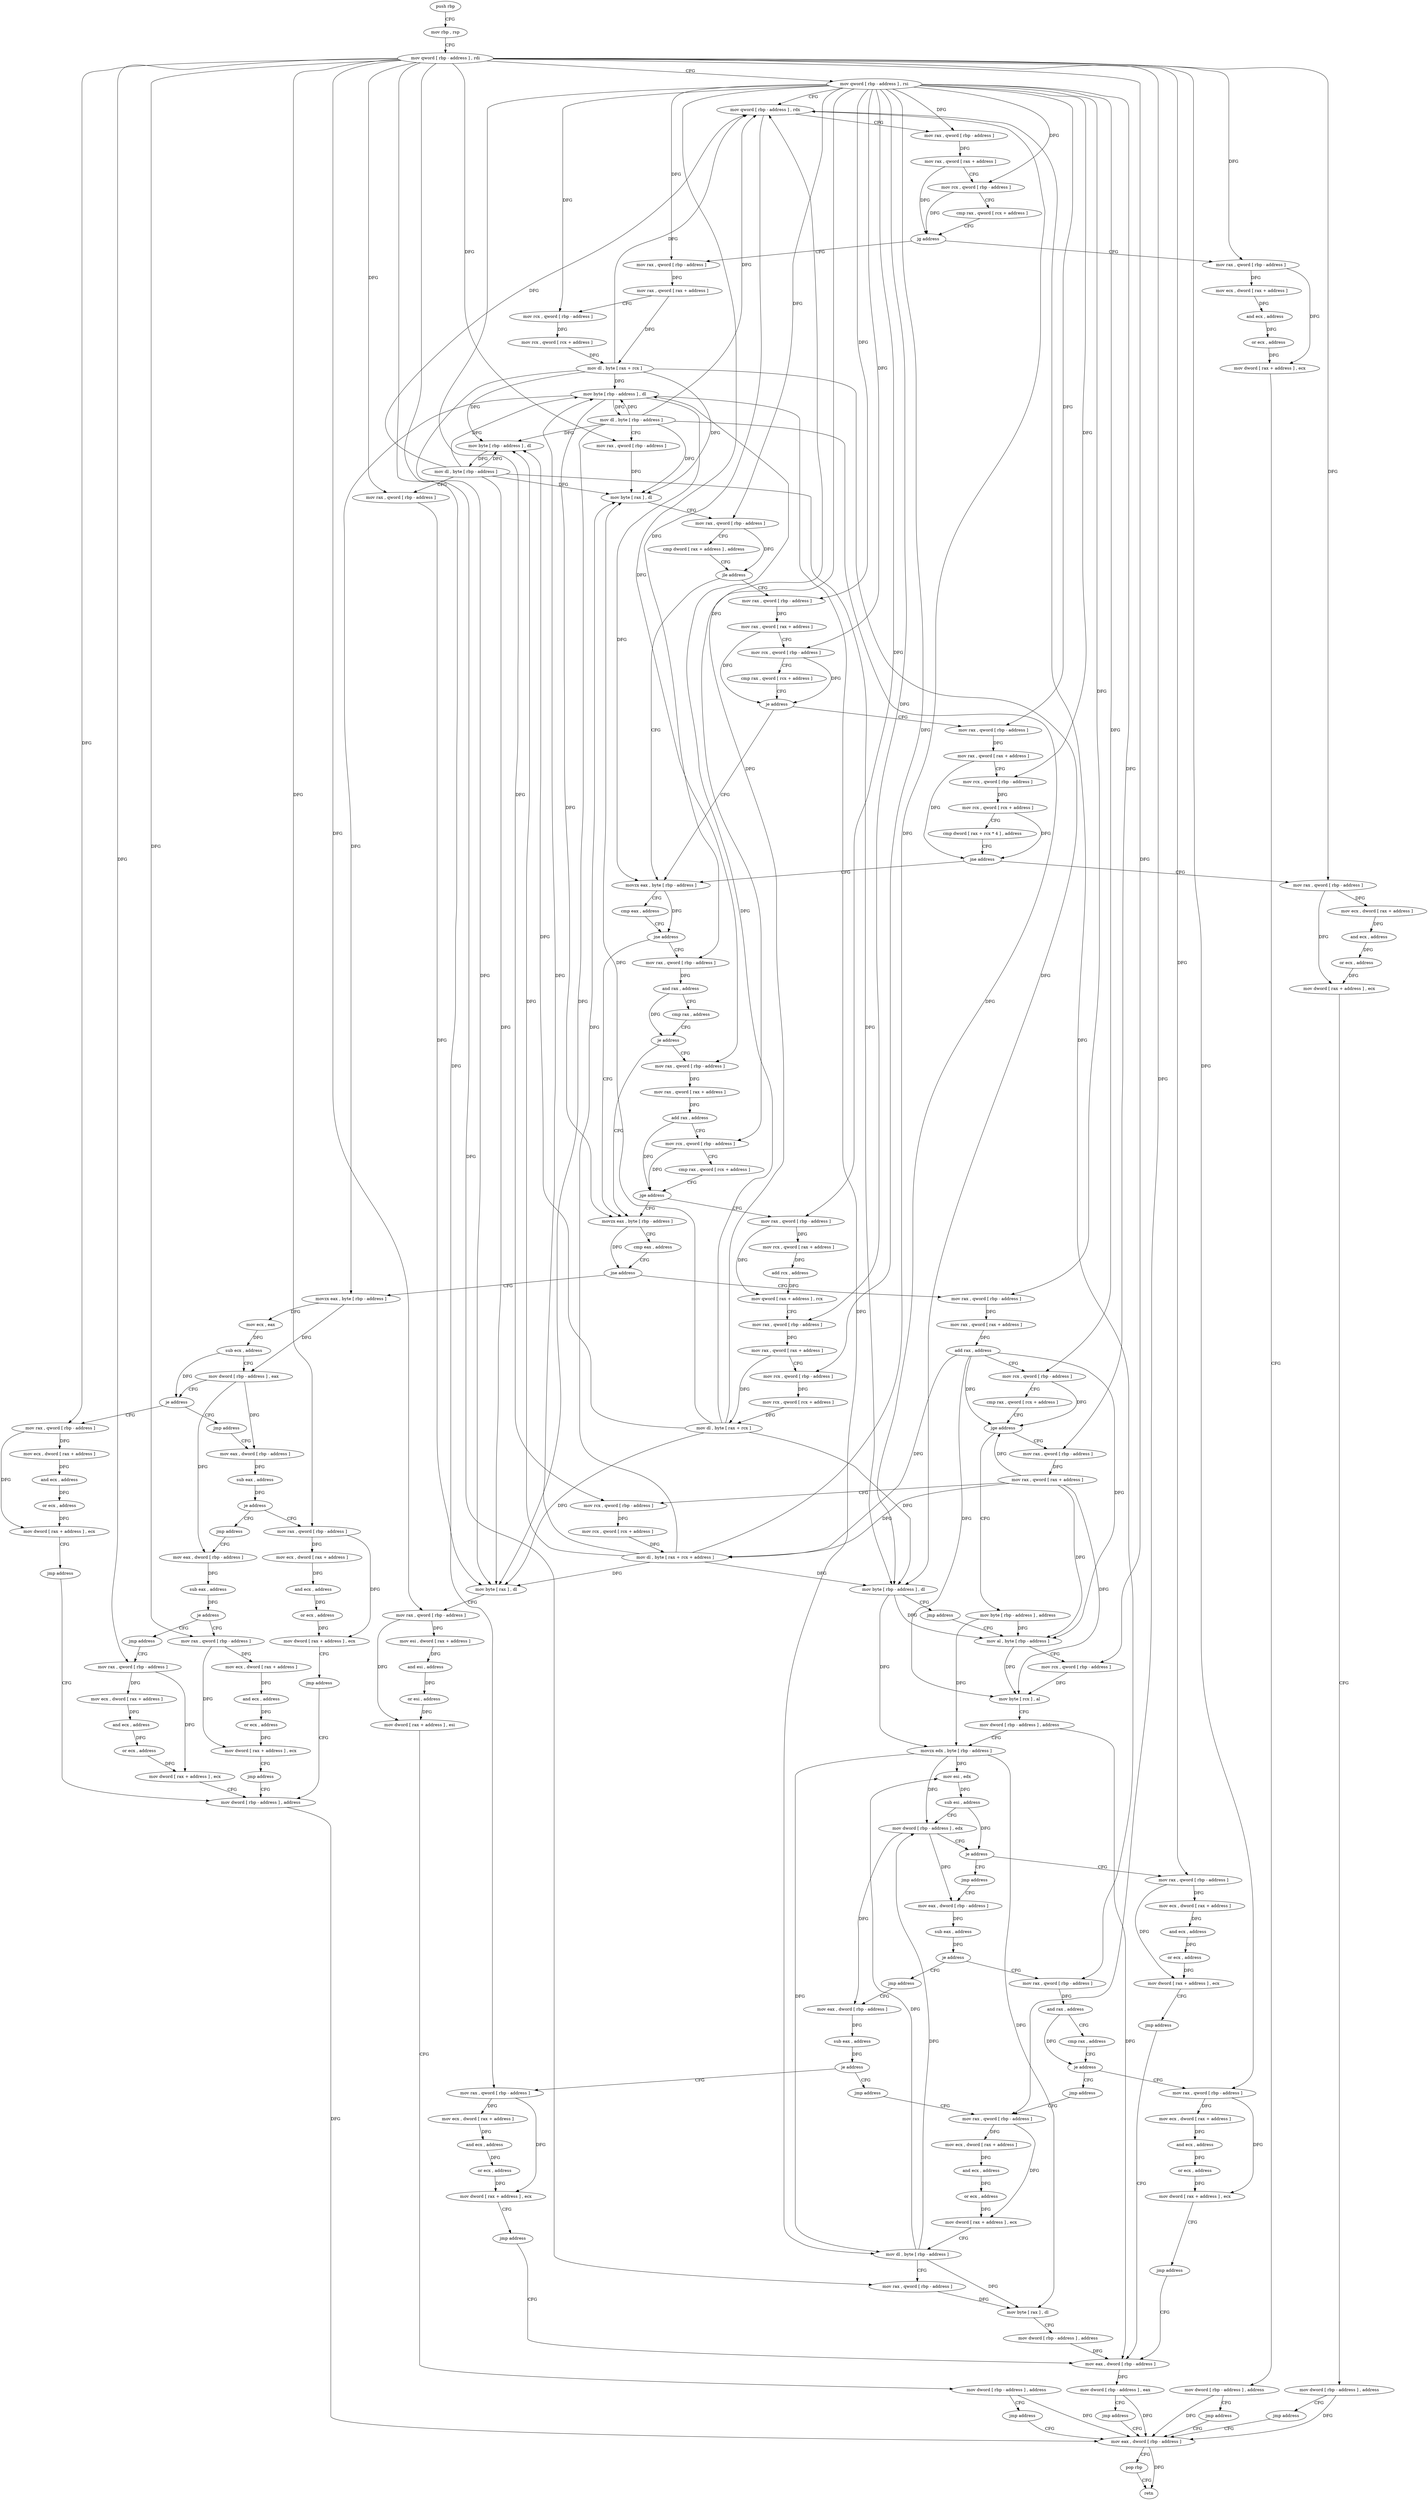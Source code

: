 digraph "func" {
"4260320" [label = "push rbp" ]
"4260321" [label = "mov rbp , rsp" ]
"4260324" [label = "mov qword [ rbp - address ] , rdi" ]
"4260328" [label = "mov qword [ rbp - address ] , rsi" ]
"4260332" [label = "mov qword [ rbp - address ] , rdx" ]
"4260336" [label = "mov rax , qword [ rbp - address ]" ]
"4260340" [label = "mov rax , qword [ rax + address ]" ]
"4260344" [label = "mov rcx , qword [ rbp - address ]" ]
"4260348" [label = "cmp rax , qword [ rcx + address ]" ]
"4260352" [label = "jg address" ]
"4260389" [label = "mov rax , qword [ rbp - address ]" ]
"4260358" [label = "mov rax , qword [ rbp - address ]" ]
"4260393" [label = "mov rax , qword [ rax + address ]" ]
"4260397" [label = "mov rcx , qword [ rbp - address ]" ]
"4260401" [label = "mov rcx , qword [ rcx + address ]" ]
"4260405" [label = "mov dl , byte [ rax + rcx ]" ]
"4260408" [label = "mov byte [ rbp - address ] , dl" ]
"4260411" [label = "mov dl , byte [ rbp - address ]" ]
"4260414" [label = "mov rax , qword [ rbp - address ]" ]
"4260418" [label = "mov byte [ rax ] , dl" ]
"4260420" [label = "mov rax , qword [ rbp - address ]" ]
"4260424" [label = "cmp dword [ rax + address ] , address" ]
"4260431" [label = "jle address" ]
"4260516" [label = "movzx eax , byte [ rbp - address ]" ]
"4260437" [label = "mov rax , qword [ rbp - address ]" ]
"4260362" [label = "mov ecx , dword [ rax + address ]" ]
"4260365" [label = "and ecx , address" ]
"4260371" [label = "or ecx , address" ]
"4260374" [label = "mov dword [ rax + address ] , ecx" ]
"4260377" [label = "mov dword [ rbp - address ] , address" ]
"4260384" [label = "jmp address" ]
"4261102" [label = "mov eax , dword [ rbp - address ]" ]
"4260520" [label = "cmp eax , address" ]
"4260523" [label = "jne address" ]
"4260658" [label = "movzx eax , byte [ rbp - address ]" ]
"4260529" [label = "mov rax , qword [ rbp - address ]" ]
"4260441" [label = "mov rax , qword [ rax + address ]" ]
"4260445" [label = "mov rcx , qword [ rbp - address ]" ]
"4260449" [label = "cmp rax , qword [ rcx + address ]" ]
"4260453" [label = "je address" ]
"4260459" [label = "mov rax , qword [ rbp - address ]" ]
"4261105" [label = "pop rbp" ]
"4261106" [label = "retn" ]
"4260662" [label = "cmp eax , address" ]
"4260665" [label = "jne address" ]
"4260947" [label = "movzx eax , byte [ rbp - address ]" ]
"4260671" [label = "mov rax , qword [ rbp - address ]" ]
"4260533" [label = "and rax , address" ]
"4260539" [label = "cmp rax , address" ]
"4260543" [label = "je address" ]
"4260549" [label = "mov rax , qword [ rbp - address ]" ]
"4260463" [label = "mov rax , qword [ rax + address ]" ]
"4260467" [label = "mov rcx , qword [ rbp - address ]" ]
"4260471" [label = "mov rcx , qword [ rcx + address ]" ]
"4260475" [label = "cmp dword [ rax + rcx * 4 ] , address" ]
"4260479" [label = "jne address" ]
"4260485" [label = "mov rax , qword [ rbp - address ]" ]
"4260951" [label = "mov ecx , eax" ]
"4260953" [label = "sub ecx , address" ]
"4260956" [label = "mov dword [ rbp - address ] , eax" ]
"4260959" [label = "je address" ]
"4261004" [label = "mov rax , qword [ rbp - address ]" ]
"4260965" [label = "jmp address" ]
"4260675" [label = "mov rax , qword [ rax + address ]" ]
"4260679" [label = "add rax , address" ]
"4260685" [label = "mov rcx , qword [ rbp - address ]" ]
"4260689" [label = "cmp rax , qword [ rcx + address ]" ]
"4260693" [label = "jge address" ]
"4260727" [label = "mov byte [ rbp - address ] , address" ]
"4260699" [label = "mov rax , qword [ rbp - address ]" ]
"4260553" [label = "mov rax , qword [ rax + address ]" ]
"4260557" [label = "add rax , address" ]
"4260563" [label = "mov rcx , qword [ rbp - address ]" ]
"4260567" [label = "cmp rax , qword [ rcx + address ]" ]
"4260571" [label = "jge address" ]
"4260577" [label = "mov rax , qword [ rbp - address ]" ]
"4260489" [label = "mov ecx , dword [ rax + address ]" ]
"4260492" [label = "and ecx , address" ]
"4260498" [label = "or ecx , address" ]
"4260501" [label = "mov dword [ rax + address ] , ecx" ]
"4260504" [label = "mov dword [ rbp - address ] , address" ]
"4260511" [label = "jmp address" ]
"4261008" [label = "mov ecx , dword [ rax + address ]" ]
"4261011" [label = "and ecx , address" ]
"4261017" [label = "or ecx , address" ]
"4261020" [label = "mov dword [ rax + address ] , ecx" ]
"4261023" [label = "jmp address" ]
"4261095" [label = "mov dword [ rbp - address ] , address" ]
"4260970" [label = "mov eax , dword [ rbp - address ]" ]
"4260731" [label = "mov al , byte [ rbp - address ]" ]
"4260703" [label = "mov rax , qword [ rax + address ]" ]
"4260707" [label = "mov rcx , qword [ rbp - address ]" ]
"4260711" [label = "mov rcx , qword [ rcx + address ]" ]
"4260715" [label = "mov dl , byte [ rax + rcx + address ]" ]
"4260719" [label = "mov byte [ rbp - address ] , dl" ]
"4260722" [label = "jmp address" ]
"4260581" [label = "mov rcx , qword [ rax + address ]" ]
"4260585" [label = "add rcx , address" ]
"4260592" [label = "mov qword [ rax + address ] , rcx" ]
"4260596" [label = "mov rax , qword [ rbp - address ]" ]
"4260600" [label = "mov rax , qword [ rax + address ]" ]
"4260604" [label = "mov rcx , qword [ rbp - address ]" ]
"4260608" [label = "mov rcx , qword [ rcx + address ]" ]
"4260612" [label = "mov dl , byte [ rax + rcx ]" ]
"4260615" [label = "mov byte [ rbp - address ] , dl" ]
"4260618" [label = "mov dl , byte [ rbp - address ]" ]
"4260621" [label = "mov rax , qword [ rbp - address ]" ]
"4260625" [label = "mov byte [ rax ] , dl" ]
"4260627" [label = "mov rax , qword [ rbp - address ]" ]
"4260631" [label = "mov esi , dword [ rax + address ]" ]
"4260634" [label = "and esi , address" ]
"4260640" [label = "or esi , address" ]
"4260643" [label = "mov dword [ rax + address ] , esi" ]
"4260646" [label = "mov dword [ rbp - address ] , address" ]
"4260653" [label = "jmp address" ]
"4260973" [label = "sub eax , address" ]
"4260976" [label = "je address" ]
"4261028" [label = "mov rax , qword [ rbp - address ]" ]
"4260982" [label = "jmp address" ]
"4260804" [label = "mov rax , qword [ rbp - address ]" ]
"4260808" [label = "mov ecx , dword [ rax + address ]" ]
"4260811" [label = "and ecx , address" ]
"4260817" [label = "or ecx , address" ]
"4260820" [label = "mov dword [ rax + address ] , ecx" ]
"4260823" [label = "jmp address" ]
"4260936" [label = "mov eax , dword [ rbp - address ]" ]
"4260765" [label = "jmp address" ]
"4260770" [label = "mov eax , dword [ rbp - address ]" ]
"4260734" [label = "mov rcx , qword [ rbp - address ]" ]
"4260738" [label = "mov byte [ rcx ] , al" ]
"4260740" [label = "mov dword [ rbp - address ] , address" ]
"4260747" [label = "movzx edx , byte [ rbp - address ]" ]
"4260751" [label = "mov esi , edx" ]
"4260753" [label = "sub esi , address" ]
"4260756" [label = "mov dword [ rbp - address ] , edx" ]
"4260759" [label = "je address" ]
"4261032" [label = "mov ecx , dword [ rax + address ]" ]
"4261035" [label = "and ecx , address" ]
"4261041" [label = "or ecx , address" ]
"4261044" [label = "mov dword [ rax + address ] , ecx" ]
"4261047" [label = "jmp address" ]
"4260987" [label = "mov eax , dword [ rbp - address ]" ]
"4260939" [label = "mov dword [ rbp - address ] , eax" ]
"4260942" [label = "jmp address" ]
"4260773" [label = "sub eax , address" ]
"4260776" [label = "je address" ]
"4260852" [label = "mov rax , qword [ rbp - address ]" ]
"4260782" [label = "jmp address" ]
"4260990" [label = "sub eax , address" ]
"4260993" [label = "je address" ]
"4261052" [label = "mov rax , qword [ rbp - address ]" ]
"4260999" [label = "jmp address" ]
"4260856" [label = "and rax , address" ]
"4260862" [label = "cmp rax , address" ]
"4260866" [label = "je address" ]
"4260896" [label = "jmp address" ]
"4260872" [label = "mov rax , qword [ rbp - address ]" ]
"4260787" [label = "mov eax , dword [ rbp - address ]" ]
"4261056" [label = "mov ecx , dword [ rax + address ]" ]
"4261059" [label = "and ecx , address" ]
"4261065" [label = "or ecx , address" ]
"4261068" [label = "mov dword [ rax + address ] , ecx" ]
"4261071" [label = "jmp address" ]
"4261076" [label = "mov rax , qword [ rbp - address ]" ]
"4260901" [label = "mov rax , qword [ rbp - address ]" ]
"4260876" [label = "mov ecx , dword [ rax + address ]" ]
"4260879" [label = "and ecx , address" ]
"4260885" [label = "or ecx , address" ]
"4260888" [label = "mov dword [ rax + address ] , ecx" ]
"4260891" [label = "jmp address" ]
"4260790" [label = "sub eax , address" ]
"4260793" [label = "je address" ]
"4260828" [label = "mov rax , qword [ rbp - address ]" ]
"4260799" [label = "jmp address" ]
"4261080" [label = "mov ecx , dword [ rax + address ]" ]
"4261083" [label = "and ecx , address" ]
"4261089" [label = "or ecx , address" ]
"4261092" [label = "mov dword [ rax + address ] , ecx" ]
"4260905" [label = "mov ecx , dword [ rax + address ]" ]
"4260908" [label = "and ecx , address" ]
"4260914" [label = "or ecx , address" ]
"4260917" [label = "mov dword [ rax + address ] , ecx" ]
"4260920" [label = "mov dl , byte [ rbp - address ]" ]
"4260923" [label = "mov rax , qword [ rbp - address ]" ]
"4260927" [label = "mov byte [ rax ] , dl" ]
"4260929" [label = "mov dword [ rbp - address ] , address" ]
"4260832" [label = "mov ecx , dword [ rax + address ]" ]
"4260835" [label = "and ecx , address" ]
"4260841" [label = "or ecx , address" ]
"4260844" [label = "mov dword [ rax + address ] , ecx" ]
"4260847" [label = "jmp address" ]
"4260320" -> "4260321" [ label = "CFG" ]
"4260321" -> "4260324" [ label = "CFG" ]
"4260324" -> "4260328" [ label = "CFG" ]
"4260324" -> "4260414" [ label = "DFG" ]
"4260324" -> "4260358" [ label = "DFG" ]
"4260324" -> "4260485" [ label = "DFG" ]
"4260324" -> "4261004" [ label = "DFG" ]
"4260324" -> "4260621" [ label = "DFG" ]
"4260324" -> "4260627" [ label = "DFG" ]
"4260324" -> "4260734" [ label = "DFG" ]
"4260324" -> "4261028" [ label = "DFG" ]
"4260324" -> "4260804" [ label = "DFG" ]
"4260324" -> "4261052" [ label = "DFG" ]
"4260324" -> "4261076" [ label = "DFG" ]
"4260324" -> "4260872" [ label = "DFG" ]
"4260324" -> "4260901" [ label = "DFG" ]
"4260324" -> "4260923" [ label = "DFG" ]
"4260324" -> "4260828" [ label = "DFG" ]
"4260328" -> "4260332" [ label = "CFG" ]
"4260328" -> "4260336" [ label = "DFG" ]
"4260328" -> "4260344" [ label = "DFG" ]
"4260328" -> "4260389" [ label = "DFG" ]
"4260328" -> "4260397" [ label = "DFG" ]
"4260328" -> "4260420" [ label = "DFG" ]
"4260328" -> "4260437" [ label = "DFG" ]
"4260328" -> "4260445" [ label = "DFG" ]
"4260328" -> "4260459" [ label = "DFG" ]
"4260328" -> "4260467" [ label = "DFG" ]
"4260328" -> "4260671" [ label = "DFG" ]
"4260328" -> "4260685" [ label = "DFG" ]
"4260328" -> "4260549" [ label = "DFG" ]
"4260328" -> "4260563" [ label = "DFG" ]
"4260328" -> "4260699" [ label = "DFG" ]
"4260328" -> "4260707" [ label = "DFG" ]
"4260328" -> "4260577" [ label = "DFG" ]
"4260328" -> "4260596" [ label = "DFG" ]
"4260328" -> "4260604" [ label = "DFG" ]
"4260332" -> "4260336" [ label = "CFG" ]
"4260332" -> "4260529" [ label = "DFG" ]
"4260332" -> "4260852" [ label = "DFG" ]
"4260336" -> "4260340" [ label = "DFG" ]
"4260340" -> "4260344" [ label = "CFG" ]
"4260340" -> "4260352" [ label = "DFG" ]
"4260344" -> "4260348" [ label = "CFG" ]
"4260344" -> "4260352" [ label = "DFG" ]
"4260348" -> "4260352" [ label = "CFG" ]
"4260352" -> "4260389" [ label = "CFG" ]
"4260352" -> "4260358" [ label = "CFG" ]
"4260389" -> "4260393" [ label = "DFG" ]
"4260358" -> "4260362" [ label = "DFG" ]
"4260358" -> "4260374" [ label = "DFG" ]
"4260393" -> "4260397" [ label = "CFG" ]
"4260393" -> "4260405" [ label = "DFG" ]
"4260397" -> "4260401" [ label = "DFG" ]
"4260401" -> "4260405" [ label = "DFG" ]
"4260405" -> "4260408" [ label = "DFG" ]
"4260405" -> "4260332" [ label = "DFG" ]
"4260405" -> "4260418" [ label = "DFG" ]
"4260405" -> "4260719" [ label = "DFG" ]
"4260405" -> "4260615" [ label = "DFG" ]
"4260405" -> "4260625" [ label = "DFG" ]
"4260408" -> "4260411" [ label = "DFG" ]
"4260408" -> "4260516" [ label = "DFG" ]
"4260408" -> "4260658" [ label = "DFG" ]
"4260408" -> "4260947" [ label = "DFG" ]
"4260408" -> "4260920" [ label = "DFG" ]
"4260411" -> "4260414" [ label = "CFG" ]
"4260411" -> "4260332" [ label = "DFG" ]
"4260411" -> "4260408" [ label = "DFG" ]
"4260411" -> "4260418" [ label = "DFG" ]
"4260411" -> "4260719" [ label = "DFG" ]
"4260411" -> "4260615" [ label = "DFG" ]
"4260411" -> "4260625" [ label = "DFG" ]
"4260414" -> "4260418" [ label = "DFG" ]
"4260418" -> "4260420" [ label = "CFG" ]
"4260420" -> "4260424" [ label = "CFG" ]
"4260420" -> "4260431" [ label = "DFG" ]
"4260424" -> "4260431" [ label = "CFG" ]
"4260431" -> "4260516" [ label = "CFG" ]
"4260431" -> "4260437" [ label = "CFG" ]
"4260516" -> "4260520" [ label = "CFG" ]
"4260516" -> "4260523" [ label = "DFG" ]
"4260437" -> "4260441" [ label = "DFG" ]
"4260362" -> "4260365" [ label = "DFG" ]
"4260365" -> "4260371" [ label = "DFG" ]
"4260371" -> "4260374" [ label = "DFG" ]
"4260374" -> "4260377" [ label = "CFG" ]
"4260377" -> "4260384" [ label = "CFG" ]
"4260377" -> "4261102" [ label = "DFG" ]
"4260384" -> "4261102" [ label = "CFG" ]
"4261102" -> "4261105" [ label = "CFG" ]
"4261102" -> "4261106" [ label = "DFG" ]
"4260520" -> "4260523" [ label = "CFG" ]
"4260523" -> "4260658" [ label = "CFG" ]
"4260523" -> "4260529" [ label = "CFG" ]
"4260658" -> "4260662" [ label = "CFG" ]
"4260658" -> "4260665" [ label = "DFG" ]
"4260529" -> "4260533" [ label = "DFG" ]
"4260441" -> "4260445" [ label = "CFG" ]
"4260441" -> "4260453" [ label = "DFG" ]
"4260445" -> "4260449" [ label = "CFG" ]
"4260445" -> "4260453" [ label = "DFG" ]
"4260449" -> "4260453" [ label = "CFG" ]
"4260453" -> "4260516" [ label = "CFG" ]
"4260453" -> "4260459" [ label = "CFG" ]
"4260459" -> "4260463" [ label = "DFG" ]
"4261105" -> "4261106" [ label = "CFG" ]
"4260662" -> "4260665" [ label = "CFG" ]
"4260665" -> "4260947" [ label = "CFG" ]
"4260665" -> "4260671" [ label = "CFG" ]
"4260947" -> "4260951" [ label = "DFG" ]
"4260947" -> "4260956" [ label = "DFG" ]
"4260671" -> "4260675" [ label = "DFG" ]
"4260533" -> "4260539" [ label = "CFG" ]
"4260533" -> "4260543" [ label = "DFG" ]
"4260539" -> "4260543" [ label = "CFG" ]
"4260543" -> "4260658" [ label = "CFG" ]
"4260543" -> "4260549" [ label = "CFG" ]
"4260549" -> "4260553" [ label = "DFG" ]
"4260463" -> "4260467" [ label = "CFG" ]
"4260463" -> "4260479" [ label = "DFG" ]
"4260467" -> "4260471" [ label = "DFG" ]
"4260471" -> "4260475" [ label = "CFG" ]
"4260471" -> "4260479" [ label = "DFG" ]
"4260475" -> "4260479" [ label = "CFG" ]
"4260479" -> "4260516" [ label = "CFG" ]
"4260479" -> "4260485" [ label = "CFG" ]
"4260485" -> "4260489" [ label = "DFG" ]
"4260485" -> "4260501" [ label = "DFG" ]
"4260951" -> "4260953" [ label = "DFG" ]
"4260953" -> "4260956" [ label = "CFG" ]
"4260953" -> "4260959" [ label = "DFG" ]
"4260956" -> "4260959" [ label = "CFG" ]
"4260956" -> "4260970" [ label = "DFG" ]
"4260956" -> "4260987" [ label = "DFG" ]
"4260959" -> "4261004" [ label = "CFG" ]
"4260959" -> "4260965" [ label = "CFG" ]
"4261004" -> "4261008" [ label = "DFG" ]
"4261004" -> "4261020" [ label = "DFG" ]
"4260965" -> "4260970" [ label = "CFG" ]
"4260675" -> "4260679" [ label = "DFG" ]
"4260679" -> "4260685" [ label = "CFG" ]
"4260679" -> "4260693" [ label = "DFG" ]
"4260679" -> "4260715" [ label = "DFG" ]
"4260679" -> "4260731" [ label = "DFG" ]
"4260679" -> "4260738" [ label = "DFG" ]
"4260685" -> "4260689" [ label = "CFG" ]
"4260685" -> "4260693" [ label = "DFG" ]
"4260689" -> "4260693" [ label = "CFG" ]
"4260693" -> "4260727" [ label = "CFG" ]
"4260693" -> "4260699" [ label = "CFG" ]
"4260727" -> "4260731" [ label = "DFG" ]
"4260727" -> "4260747" [ label = "DFG" ]
"4260699" -> "4260703" [ label = "DFG" ]
"4260553" -> "4260557" [ label = "DFG" ]
"4260557" -> "4260563" [ label = "CFG" ]
"4260557" -> "4260571" [ label = "DFG" ]
"4260563" -> "4260567" [ label = "CFG" ]
"4260563" -> "4260571" [ label = "DFG" ]
"4260567" -> "4260571" [ label = "CFG" ]
"4260571" -> "4260658" [ label = "CFG" ]
"4260571" -> "4260577" [ label = "CFG" ]
"4260577" -> "4260581" [ label = "DFG" ]
"4260577" -> "4260592" [ label = "DFG" ]
"4260489" -> "4260492" [ label = "DFG" ]
"4260492" -> "4260498" [ label = "DFG" ]
"4260498" -> "4260501" [ label = "DFG" ]
"4260501" -> "4260504" [ label = "CFG" ]
"4260504" -> "4260511" [ label = "CFG" ]
"4260504" -> "4261102" [ label = "DFG" ]
"4260511" -> "4261102" [ label = "CFG" ]
"4261008" -> "4261011" [ label = "DFG" ]
"4261011" -> "4261017" [ label = "DFG" ]
"4261017" -> "4261020" [ label = "DFG" ]
"4261020" -> "4261023" [ label = "CFG" ]
"4261023" -> "4261095" [ label = "CFG" ]
"4261095" -> "4261102" [ label = "DFG" ]
"4260970" -> "4260973" [ label = "DFG" ]
"4260731" -> "4260734" [ label = "CFG" ]
"4260731" -> "4260738" [ label = "DFG" ]
"4260703" -> "4260707" [ label = "CFG" ]
"4260703" -> "4260693" [ label = "DFG" ]
"4260703" -> "4260715" [ label = "DFG" ]
"4260703" -> "4260731" [ label = "DFG" ]
"4260703" -> "4260738" [ label = "DFG" ]
"4260707" -> "4260711" [ label = "DFG" ]
"4260711" -> "4260715" [ label = "DFG" ]
"4260715" -> "4260719" [ label = "DFG" ]
"4260715" -> "4260332" [ label = "DFG" ]
"4260715" -> "4260408" [ label = "DFG" ]
"4260715" -> "4260418" [ label = "DFG" ]
"4260715" -> "4260615" [ label = "DFG" ]
"4260715" -> "4260625" [ label = "DFG" ]
"4260719" -> "4260722" [ label = "CFG" ]
"4260719" -> "4260731" [ label = "DFG" ]
"4260719" -> "4260747" [ label = "DFG" ]
"4260722" -> "4260731" [ label = "CFG" ]
"4260581" -> "4260585" [ label = "DFG" ]
"4260585" -> "4260592" [ label = "DFG" ]
"4260592" -> "4260596" [ label = "CFG" ]
"4260596" -> "4260600" [ label = "DFG" ]
"4260600" -> "4260604" [ label = "CFG" ]
"4260600" -> "4260612" [ label = "DFG" ]
"4260604" -> "4260608" [ label = "DFG" ]
"4260608" -> "4260612" [ label = "DFG" ]
"4260612" -> "4260615" [ label = "DFG" ]
"4260612" -> "4260332" [ label = "DFG" ]
"4260612" -> "4260408" [ label = "DFG" ]
"4260612" -> "4260418" [ label = "DFG" ]
"4260612" -> "4260719" [ label = "DFG" ]
"4260612" -> "4260625" [ label = "DFG" ]
"4260615" -> "4260618" [ label = "DFG" ]
"4260618" -> "4260621" [ label = "CFG" ]
"4260618" -> "4260332" [ label = "DFG" ]
"4260618" -> "4260408" [ label = "DFG" ]
"4260618" -> "4260418" [ label = "DFG" ]
"4260618" -> "4260719" [ label = "DFG" ]
"4260618" -> "4260615" [ label = "DFG" ]
"4260618" -> "4260625" [ label = "DFG" ]
"4260621" -> "4260625" [ label = "DFG" ]
"4260625" -> "4260627" [ label = "CFG" ]
"4260627" -> "4260631" [ label = "DFG" ]
"4260627" -> "4260643" [ label = "DFG" ]
"4260631" -> "4260634" [ label = "DFG" ]
"4260634" -> "4260640" [ label = "DFG" ]
"4260640" -> "4260643" [ label = "DFG" ]
"4260643" -> "4260646" [ label = "CFG" ]
"4260646" -> "4260653" [ label = "CFG" ]
"4260646" -> "4261102" [ label = "DFG" ]
"4260653" -> "4261102" [ label = "CFG" ]
"4260973" -> "4260976" [ label = "DFG" ]
"4260976" -> "4261028" [ label = "CFG" ]
"4260976" -> "4260982" [ label = "CFG" ]
"4261028" -> "4261032" [ label = "DFG" ]
"4261028" -> "4261044" [ label = "DFG" ]
"4260982" -> "4260987" [ label = "CFG" ]
"4260804" -> "4260808" [ label = "DFG" ]
"4260804" -> "4260820" [ label = "DFG" ]
"4260808" -> "4260811" [ label = "DFG" ]
"4260811" -> "4260817" [ label = "DFG" ]
"4260817" -> "4260820" [ label = "DFG" ]
"4260820" -> "4260823" [ label = "CFG" ]
"4260823" -> "4260936" [ label = "CFG" ]
"4260936" -> "4260939" [ label = "DFG" ]
"4260765" -> "4260770" [ label = "CFG" ]
"4260770" -> "4260773" [ label = "DFG" ]
"4260734" -> "4260738" [ label = "DFG" ]
"4260738" -> "4260740" [ label = "CFG" ]
"4260740" -> "4260747" [ label = "CFG" ]
"4260740" -> "4260936" [ label = "DFG" ]
"4260747" -> "4260751" [ label = "DFG" ]
"4260747" -> "4260756" [ label = "DFG" ]
"4260747" -> "4260920" [ label = "DFG" ]
"4260747" -> "4260927" [ label = "DFG" ]
"4260751" -> "4260753" [ label = "DFG" ]
"4260753" -> "4260756" [ label = "CFG" ]
"4260753" -> "4260759" [ label = "DFG" ]
"4260756" -> "4260759" [ label = "CFG" ]
"4260756" -> "4260770" [ label = "DFG" ]
"4260756" -> "4260787" [ label = "DFG" ]
"4260759" -> "4260804" [ label = "CFG" ]
"4260759" -> "4260765" [ label = "CFG" ]
"4261032" -> "4261035" [ label = "DFG" ]
"4261035" -> "4261041" [ label = "DFG" ]
"4261041" -> "4261044" [ label = "DFG" ]
"4261044" -> "4261047" [ label = "CFG" ]
"4261047" -> "4261095" [ label = "CFG" ]
"4260987" -> "4260990" [ label = "DFG" ]
"4260939" -> "4260942" [ label = "CFG" ]
"4260939" -> "4261102" [ label = "DFG" ]
"4260942" -> "4261102" [ label = "CFG" ]
"4260773" -> "4260776" [ label = "DFG" ]
"4260776" -> "4260852" [ label = "CFG" ]
"4260776" -> "4260782" [ label = "CFG" ]
"4260852" -> "4260856" [ label = "DFG" ]
"4260782" -> "4260787" [ label = "CFG" ]
"4260990" -> "4260993" [ label = "DFG" ]
"4260993" -> "4261052" [ label = "CFG" ]
"4260993" -> "4260999" [ label = "CFG" ]
"4261052" -> "4261056" [ label = "DFG" ]
"4261052" -> "4261068" [ label = "DFG" ]
"4260999" -> "4261076" [ label = "CFG" ]
"4260856" -> "4260862" [ label = "CFG" ]
"4260856" -> "4260866" [ label = "DFG" ]
"4260862" -> "4260866" [ label = "CFG" ]
"4260866" -> "4260896" [ label = "CFG" ]
"4260866" -> "4260872" [ label = "CFG" ]
"4260896" -> "4260901" [ label = "CFG" ]
"4260872" -> "4260876" [ label = "DFG" ]
"4260872" -> "4260888" [ label = "DFG" ]
"4260787" -> "4260790" [ label = "DFG" ]
"4261056" -> "4261059" [ label = "DFG" ]
"4261059" -> "4261065" [ label = "DFG" ]
"4261065" -> "4261068" [ label = "DFG" ]
"4261068" -> "4261071" [ label = "CFG" ]
"4261071" -> "4261095" [ label = "CFG" ]
"4261076" -> "4261080" [ label = "DFG" ]
"4261076" -> "4261092" [ label = "DFG" ]
"4260901" -> "4260905" [ label = "DFG" ]
"4260901" -> "4260917" [ label = "DFG" ]
"4260876" -> "4260879" [ label = "DFG" ]
"4260879" -> "4260885" [ label = "DFG" ]
"4260885" -> "4260888" [ label = "DFG" ]
"4260888" -> "4260891" [ label = "CFG" ]
"4260891" -> "4260936" [ label = "CFG" ]
"4260790" -> "4260793" [ label = "DFG" ]
"4260793" -> "4260828" [ label = "CFG" ]
"4260793" -> "4260799" [ label = "CFG" ]
"4260828" -> "4260832" [ label = "DFG" ]
"4260828" -> "4260844" [ label = "DFG" ]
"4260799" -> "4260901" [ label = "CFG" ]
"4261080" -> "4261083" [ label = "DFG" ]
"4261083" -> "4261089" [ label = "DFG" ]
"4261089" -> "4261092" [ label = "DFG" ]
"4261092" -> "4261095" [ label = "CFG" ]
"4260905" -> "4260908" [ label = "DFG" ]
"4260908" -> "4260914" [ label = "DFG" ]
"4260914" -> "4260917" [ label = "DFG" ]
"4260917" -> "4260920" [ label = "CFG" ]
"4260920" -> "4260923" [ label = "CFG" ]
"4260920" -> "4260751" [ label = "DFG" ]
"4260920" -> "4260756" [ label = "DFG" ]
"4260920" -> "4260927" [ label = "DFG" ]
"4260923" -> "4260927" [ label = "DFG" ]
"4260927" -> "4260929" [ label = "CFG" ]
"4260929" -> "4260936" [ label = "DFG" ]
"4260832" -> "4260835" [ label = "DFG" ]
"4260835" -> "4260841" [ label = "DFG" ]
"4260841" -> "4260844" [ label = "DFG" ]
"4260844" -> "4260847" [ label = "CFG" ]
"4260847" -> "4260936" [ label = "CFG" ]
}

